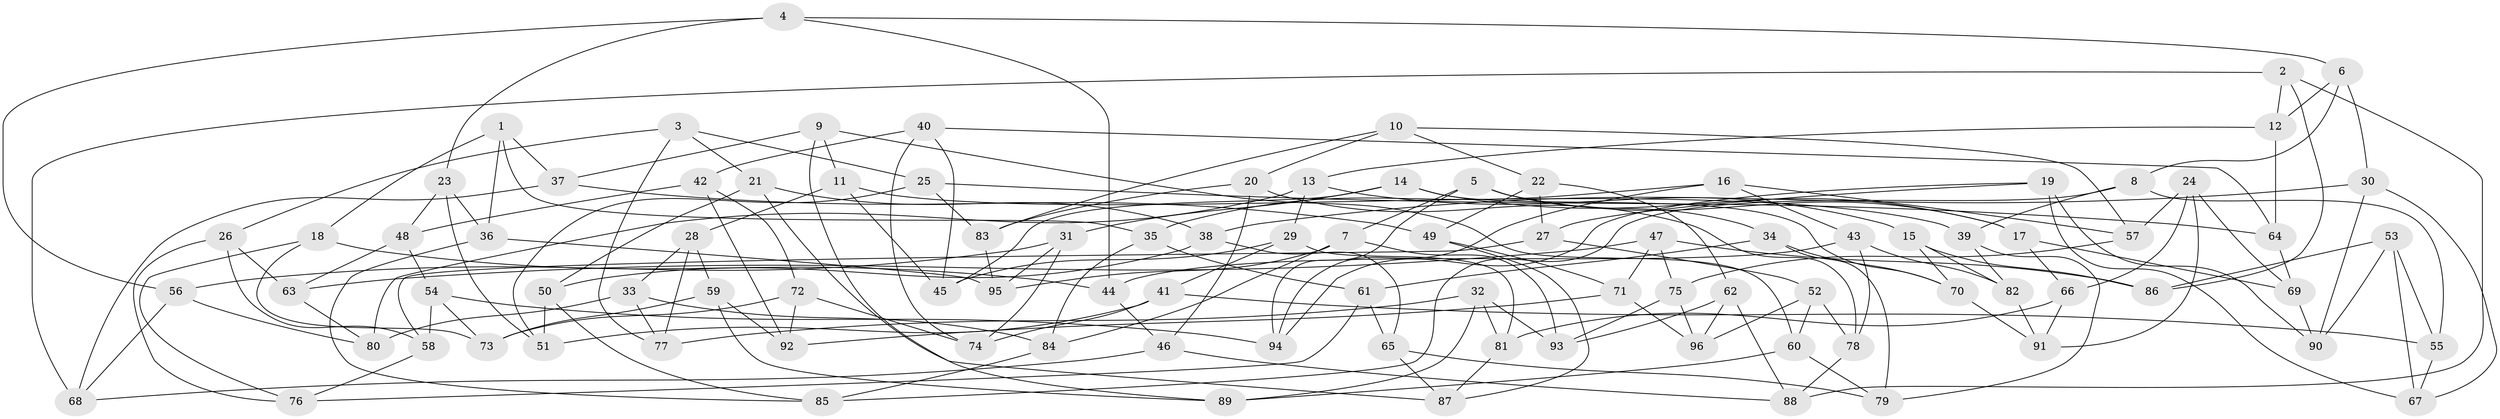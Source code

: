 // coarse degree distribution, {6: 0.029850746268656716, 4: 0.5970149253731343, 3: 0.19402985074626866, 5: 0.11940298507462686, 7: 0.029850746268656716, 8: 0.014925373134328358, 11: 0.014925373134328358}
// Generated by graph-tools (version 1.1) at 2025/01/03/04/25 22:01:22]
// undirected, 96 vertices, 192 edges
graph export_dot {
graph [start="1"]
  node [color=gray90,style=filled];
  1;
  2;
  3;
  4;
  5;
  6;
  7;
  8;
  9;
  10;
  11;
  12;
  13;
  14;
  15;
  16;
  17;
  18;
  19;
  20;
  21;
  22;
  23;
  24;
  25;
  26;
  27;
  28;
  29;
  30;
  31;
  32;
  33;
  34;
  35;
  36;
  37;
  38;
  39;
  40;
  41;
  42;
  43;
  44;
  45;
  46;
  47;
  48;
  49;
  50;
  51;
  52;
  53;
  54;
  55;
  56;
  57;
  58;
  59;
  60;
  61;
  62;
  63;
  64;
  65;
  66;
  67;
  68;
  69;
  70;
  71;
  72;
  73;
  74;
  75;
  76;
  77;
  78;
  79;
  80;
  81;
  82;
  83;
  84;
  85;
  86;
  87;
  88;
  89;
  90;
  91;
  92;
  93;
  94;
  95;
  96;
  1 -- 18;
  1 -- 36;
  1 -- 35;
  1 -- 37;
  2 -- 68;
  2 -- 88;
  2 -- 12;
  2 -- 86;
  3 -- 26;
  3 -- 77;
  3 -- 21;
  3 -- 25;
  4 -- 56;
  4 -- 6;
  4 -- 44;
  4 -- 23;
  5 -- 94;
  5 -- 7;
  5 -- 17;
  5 -- 34;
  6 -- 8;
  6 -- 30;
  6 -- 12;
  7 -- 93;
  7 -- 84;
  7 -- 95;
  8 -- 55;
  8 -- 39;
  8 -- 85;
  9 -- 60;
  9 -- 89;
  9 -- 11;
  9 -- 37;
  10 -- 83;
  10 -- 57;
  10 -- 22;
  10 -- 20;
  11 -- 39;
  11 -- 28;
  11 -- 45;
  12 -- 13;
  12 -- 64;
  13 -- 29;
  13 -- 15;
  13 -- 80;
  14 -- 31;
  14 -- 17;
  14 -- 70;
  14 -- 45;
  15 -- 82;
  15 -- 70;
  15 -- 86;
  16 -- 57;
  16 -- 35;
  16 -- 94;
  16 -- 43;
  17 -- 69;
  17 -- 66;
  18 -- 44;
  18 -- 73;
  18 -- 76;
  19 -- 94;
  19 -- 90;
  19 -- 67;
  19 -- 27;
  20 -- 46;
  20 -- 78;
  20 -- 83;
  21 -- 38;
  21 -- 50;
  21 -- 87;
  22 -- 27;
  22 -- 62;
  22 -- 49;
  23 -- 48;
  23 -- 36;
  23 -- 51;
  24 -- 57;
  24 -- 91;
  24 -- 69;
  24 -- 66;
  25 -- 64;
  25 -- 51;
  25 -- 83;
  26 -- 63;
  26 -- 76;
  26 -- 58;
  27 -- 58;
  27 -- 52;
  28 -- 33;
  28 -- 59;
  28 -- 77;
  29 -- 81;
  29 -- 45;
  29 -- 41;
  30 -- 38;
  30 -- 90;
  30 -- 67;
  31 -- 95;
  31 -- 56;
  31 -- 74;
  32 -- 77;
  32 -- 89;
  32 -- 81;
  32 -- 93;
  33 -- 80;
  33 -- 84;
  33 -- 77;
  34 -- 70;
  34 -- 79;
  34 -- 61;
  35 -- 84;
  35 -- 61;
  36 -- 95;
  36 -- 85;
  37 -- 68;
  37 -- 49;
  38 -- 50;
  38 -- 65;
  39 -- 82;
  39 -- 79;
  40 -- 45;
  40 -- 64;
  40 -- 74;
  40 -- 42;
  41 -- 51;
  41 -- 74;
  41 -- 55;
  42 -- 72;
  42 -- 92;
  42 -- 48;
  43 -- 78;
  43 -- 44;
  43 -- 82;
  44 -- 46;
  46 -- 68;
  46 -- 88;
  47 -- 75;
  47 -- 71;
  47 -- 63;
  47 -- 86;
  48 -- 54;
  48 -- 63;
  49 -- 87;
  49 -- 71;
  50 -- 85;
  50 -- 51;
  52 -- 78;
  52 -- 96;
  52 -- 60;
  53 -- 67;
  53 -- 55;
  53 -- 86;
  53 -- 90;
  54 -- 73;
  54 -- 94;
  54 -- 58;
  55 -- 67;
  56 -- 80;
  56 -- 68;
  57 -- 75;
  58 -- 76;
  59 -- 89;
  59 -- 73;
  59 -- 92;
  60 -- 79;
  60 -- 89;
  61 -- 65;
  61 -- 76;
  62 -- 88;
  62 -- 96;
  62 -- 93;
  63 -- 80;
  64 -- 69;
  65 -- 79;
  65 -- 87;
  66 -- 81;
  66 -- 91;
  69 -- 90;
  70 -- 91;
  71 -- 96;
  71 -- 92;
  72 -- 73;
  72 -- 92;
  72 -- 74;
  75 -- 93;
  75 -- 96;
  78 -- 88;
  81 -- 87;
  82 -- 91;
  83 -- 95;
  84 -- 85;
}
